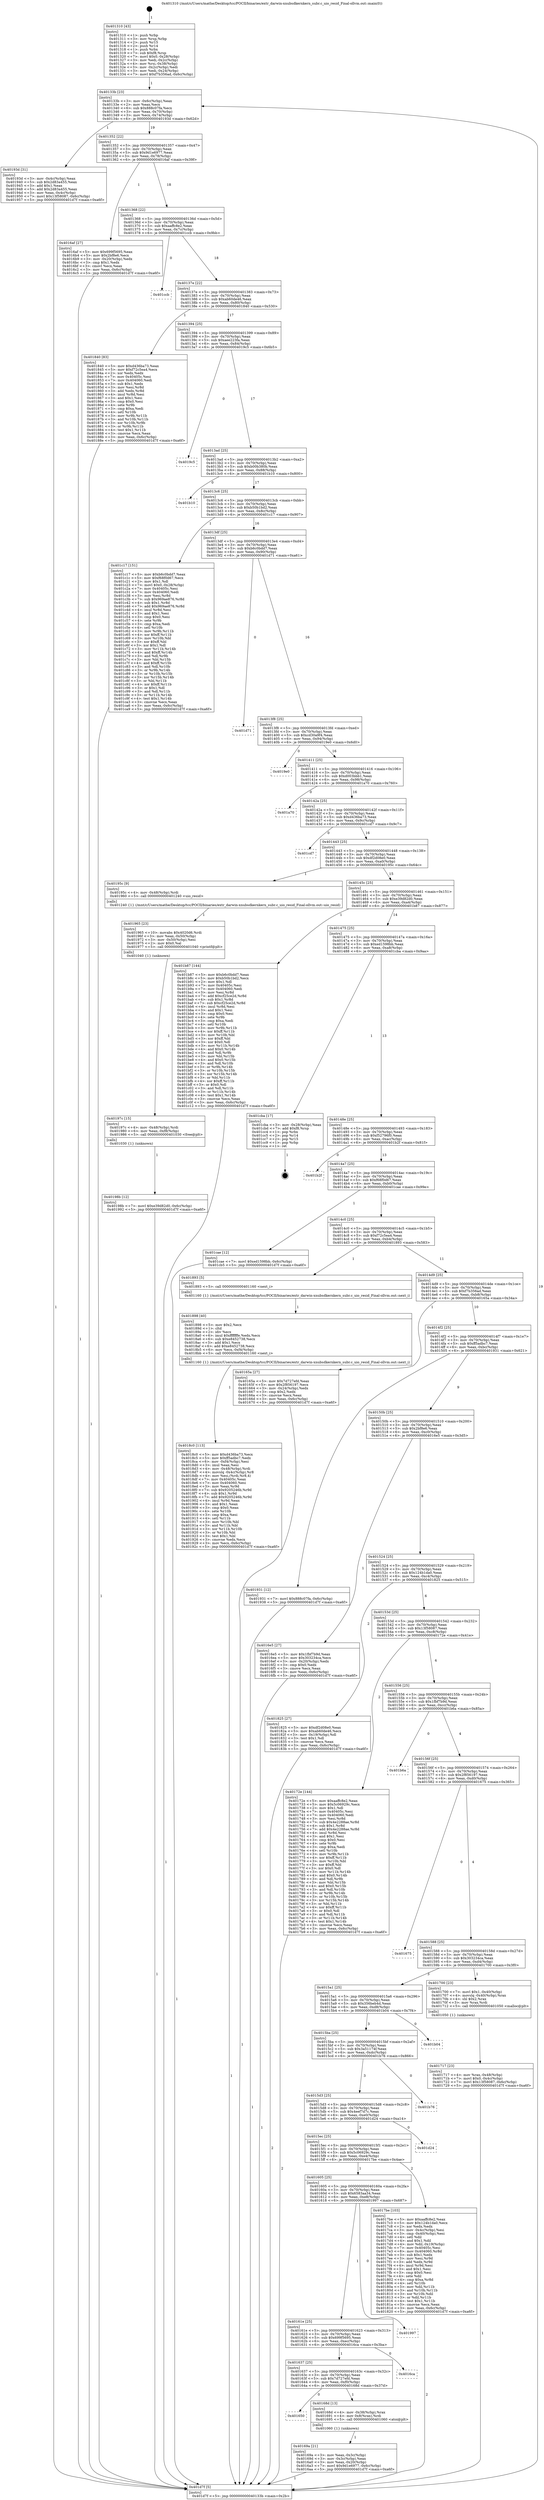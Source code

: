 digraph "0x401310" {
  label = "0x401310 (/mnt/c/Users/mathe/Desktop/tcc/POCII/binaries/extr_darwin-xnubsdkernkern_subr.c_uio_resid_Final-ollvm.out::main(0))"
  labelloc = "t"
  node[shape=record]

  Entry [label="",width=0.3,height=0.3,shape=circle,fillcolor=black,style=filled]
  "0x40133b" [label="{
     0x40133b [23]\l
     | [instrs]\l
     &nbsp;&nbsp;0x40133b \<+3\>: mov -0x6c(%rbp),%eax\l
     &nbsp;&nbsp;0x40133e \<+2\>: mov %eax,%ecx\l
     &nbsp;&nbsp;0x401340 \<+6\>: sub $0x888c07fa,%ecx\l
     &nbsp;&nbsp;0x401346 \<+3\>: mov %eax,-0x70(%rbp)\l
     &nbsp;&nbsp;0x401349 \<+3\>: mov %ecx,-0x74(%rbp)\l
     &nbsp;&nbsp;0x40134c \<+6\>: je 000000000040193d \<main+0x62d\>\l
  }"]
  "0x40193d" [label="{
     0x40193d [31]\l
     | [instrs]\l
     &nbsp;&nbsp;0x40193d \<+3\>: mov -0x4c(%rbp),%eax\l
     &nbsp;&nbsp;0x401940 \<+5\>: sub $0x2d83a455,%eax\l
     &nbsp;&nbsp;0x401945 \<+3\>: add $0x1,%eax\l
     &nbsp;&nbsp;0x401948 \<+5\>: add $0x2d83a455,%eax\l
     &nbsp;&nbsp;0x40194d \<+3\>: mov %eax,-0x4c(%rbp)\l
     &nbsp;&nbsp;0x401950 \<+7\>: movl $0x13f58087,-0x6c(%rbp)\l
     &nbsp;&nbsp;0x401957 \<+5\>: jmp 0000000000401d7f \<main+0xa6f\>\l
  }"]
  "0x401352" [label="{
     0x401352 [22]\l
     | [instrs]\l
     &nbsp;&nbsp;0x401352 \<+5\>: jmp 0000000000401357 \<main+0x47\>\l
     &nbsp;&nbsp;0x401357 \<+3\>: mov -0x70(%rbp),%eax\l
     &nbsp;&nbsp;0x40135a \<+5\>: sub $0x9d1e6977,%eax\l
     &nbsp;&nbsp;0x40135f \<+3\>: mov %eax,-0x78(%rbp)\l
     &nbsp;&nbsp;0x401362 \<+6\>: je 00000000004016af \<main+0x39f\>\l
  }"]
  Exit [label="",width=0.3,height=0.3,shape=circle,fillcolor=black,style=filled,peripheries=2]
  "0x4016af" [label="{
     0x4016af [27]\l
     | [instrs]\l
     &nbsp;&nbsp;0x4016af \<+5\>: mov $0x699f5695,%eax\l
     &nbsp;&nbsp;0x4016b4 \<+5\>: mov $0x2bf8e6,%ecx\l
     &nbsp;&nbsp;0x4016b9 \<+3\>: mov -0x20(%rbp),%edx\l
     &nbsp;&nbsp;0x4016bc \<+3\>: cmp $0x1,%edx\l
     &nbsp;&nbsp;0x4016bf \<+3\>: cmovl %ecx,%eax\l
     &nbsp;&nbsp;0x4016c2 \<+3\>: mov %eax,-0x6c(%rbp)\l
     &nbsp;&nbsp;0x4016c5 \<+5\>: jmp 0000000000401d7f \<main+0xa6f\>\l
  }"]
  "0x401368" [label="{
     0x401368 [22]\l
     | [instrs]\l
     &nbsp;&nbsp;0x401368 \<+5\>: jmp 000000000040136d \<main+0x5d\>\l
     &nbsp;&nbsp;0x40136d \<+3\>: mov -0x70(%rbp),%eax\l
     &nbsp;&nbsp;0x401370 \<+5\>: sub $0xaaffc8e2,%eax\l
     &nbsp;&nbsp;0x401375 \<+3\>: mov %eax,-0x7c(%rbp)\l
     &nbsp;&nbsp;0x401378 \<+6\>: je 0000000000401ccb \<main+0x9bb\>\l
  }"]
  "0x40198b" [label="{
     0x40198b [12]\l
     | [instrs]\l
     &nbsp;&nbsp;0x40198b \<+7\>: movl $0xe39d82d0,-0x6c(%rbp)\l
     &nbsp;&nbsp;0x401992 \<+5\>: jmp 0000000000401d7f \<main+0xa6f\>\l
  }"]
  "0x401ccb" [label="{
     0x401ccb\l
  }", style=dashed]
  "0x40137e" [label="{
     0x40137e [22]\l
     | [instrs]\l
     &nbsp;&nbsp;0x40137e \<+5\>: jmp 0000000000401383 \<main+0x73\>\l
     &nbsp;&nbsp;0x401383 \<+3\>: mov -0x70(%rbp),%eax\l
     &nbsp;&nbsp;0x401386 \<+5\>: sub $0xab60de46,%eax\l
     &nbsp;&nbsp;0x40138b \<+3\>: mov %eax,-0x80(%rbp)\l
     &nbsp;&nbsp;0x40138e \<+6\>: je 0000000000401840 \<main+0x530\>\l
  }"]
  "0x40197c" [label="{
     0x40197c [15]\l
     | [instrs]\l
     &nbsp;&nbsp;0x40197c \<+4\>: mov -0x48(%rbp),%rdi\l
     &nbsp;&nbsp;0x401980 \<+6\>: mov %eax,-0xf8(%rbp)\l
     &nbsp;&nbsp;0x401986 \<+5\>: call 0000000000401030 \<free@plt\>\l
     | [calls]\l
     &nbsp;&nbsp;0x401030 \{1\} (unknown)\l
  }"]
  "0x401840" [label="{
     0x401840 [83]\l
     | [instrs]\l
     &nbsp;&nbsp;0x401840 \<+5\>: mov $0xd436ba73,%eax\l
     &nbsp;&nbsp;0x401845 \<+5\>: mov $0xf72c5ea4,%ecx\l
     &nbsp;&nbsp;0x40184a \<+2\>: xor %edx,%edx\l
     &nbsp;&nbsp;0x40184c \<+7\>: mov 0x40405c,%esi\l
     &nbsp;&nbsp;0x401853 \<+7\>: mov 0x404060,%edi\l
     &nbsp;&nbsp;0x40185a \<+3\>: sub $0x1,%edx\l
     &nbsp;&nbsp;0x40185d \<+3\>: mov %esi,%r8d\l
     &nbsp;&nbsp;0x401860 \<+3\>: add %edx,%r8d\l
     &nbsp;&nbsp;0x401863 \<+4\>: imul %r8d,%esi\l
     &nbsp;&nbsp;0x401867 \<+3\>: and $0x1,%esi\l
     &nbsp;&nbsp;0x40186a \<+3\>: cmp $0x0,%esi\l
     &nbsp;&nbsp;0x40186d \<+4\>: sete %r9b\l
     &nbsp;&nbsp;0x401871 \<+3\>: cmp $0xa,%edi\l
     &nbsp;&nbsp;0x401874 \<+4\>: setl %r10b\l
     &nbsp;&nbsp;0x401878 \<+3\>: mov %r9b,%r11b\l
     &nbsp;&nbsp;0x40187b \<+3\>: and %r10b,%r11b\l
     &nbsp;&nbsp;0x40187e \<+3\>: xor %r10b,%r9b\l
     &nbsp;&nbsp;0x401881 \<+3\>: or %r9b,%r11b\l
     &nbsp;&nbsp;0x401884 \<+4\>: test $0x1,%r11b\l
     &nbsp;&nbsp;0x401888 \<+3\>: cmovne %ecx,%eax\l
     &nbsp;&nbsp;0x40188b \<+3\>: mov %eax,-0x6c(%rbp)\l
     &nbsp;&nbsp;0x40188e \<+5\>: jmp 0000000000401d7f \<main+0xa6f\>\l
  }"]
  "0x401394" [label="{
     0x401394 [25]\l
     | [instrs]\l
     &nbsp;&nbsp;0x401394 \<+5\>: jmp 0000000000401399 \<main+0x89\>\l
     &nbsp;&nbsp;0x401399 \<+3\>: mov -0x70(%rbp),%eax\l
     &nbsp;&nbsp;0x40139c \<+5\>: sub $0xaee223fa,%eax\l
     &nbsp;&nbsp;0x4013a1 \<+6\>: mov %eax,-0x84(%rbp)\l
     &nbsp;&nbsp;0x4013a7 \<+6\>: je 00000000004019c5 \<main+0x6b5\>\l
  }"]
  "0x401965" [label="{
     0x401965 [23]\l
     | [instrs]\l
     &nbsp;&nbsp;0x401965 \<+10\>: movabs $0x4020d6,%rdi\l
     &nbsp;&nbsp;0x40196f \<+3\>: mov %eax,-0x50(%rbp)\l
     &nbsp;&nbsp;0x401972 \<+3\>: mov -0x50(%rbp),%esi\l
     &nbsp;&nbsp;0x401975 \<+2\>: mov $0x0,%al\l
     &nbsp;&nbsp;0x401977 \<+5\>: call 0000000000401040 \<printf@plt\>\l
     | [calls]\l
     &nbsp;&nbsp;0x401040 \{1\} (unknown)\l
  }"]
  "0x4019c5" [label="{
     0x4019c5\l
  }", style=dashed]
  "0x4013ad" [label="{
     0x4013ad [25]\l
     | [instrs]\l
     &nbsp;&nbsp;0x4013ad \<+5\>: jmp 00000000004013b2 \<main+0xa2\>\l
     &nbsp;&nbsp;0x4013b2 \<+3\>: mov -0x70(%rbp),%eax\l
     &nbsp;&nbsp;0x4013b5 \<+5\>: sub $0xb00b380b,%eax\l
     &nbsp;&nbsp;0x4013ba \<+6\>: mov %eax,-0x88(%rbp)\l
     &nbsp;&nbsp;0x4013c0 \<+6\>: je 0000000000401b10 \<main+0x800\>\l
  }"]
  "0x4018c0" [label="{
     0x4018c0 [113]\l
     | [instrs]\l
     &nbsp;&nbsp;0x4018c0 \<+5\>: mov $0xd436ba73,%ecx\l
     &nbsp;&nbsp;0x4018c5 \<+5\>: mov $0xff5adbc7,%edx\l
     &nbsp;&nbsp;0x4018ca \<+6\>: mov -0xf4(%rbp),%esi\l
     &nbsp;&nbsp;0x4018d0 \<+3\>: imul %eax,%esi\l
     &nbsp;&nbsp;0x4018d3 \<+4\>: mov -0x48(%rbp),%rdi\l
     &nbsp;&nbsp;0x4018d7 \<+4\>: movslq -0x4c(%rbp),%r8\l
     &nbsp;&nbsp;0x4018db \<+4\>: mov %esi,(%rdi,%r8,4)\l
     &nbsp;&nbsp;0x4018df \<+7\>: mov 0x40405c,%eax\l
     &nbsp;&nbsp;0x4018e6 \<+7\>: mov 0x404060,%esi\l
     &nbsp;&nbsp;0x4018ed \<+3\>: mov %eax,%r9d\l
     &nbsp;&nbsp;0x4018f0 \<+7\>: sub $0x9205246b,%r9d\l
     &nbsp;&nbsp;0x4018f7 \<+4\>: sub $0x1,%r9d\l
     &nbsp;&nbsp;0x4018fb \<+7\>: add $0x9205246b,%r9d\l
     &nbsp;&nbsp;0x401902 \<+4\>: imul %r9d,%eax\l
     &nbsp;&nbsp;0x401906 \<+3\>: and $0x1,%eax\l
     &nbsp;&nbsp;0x401909 \<+3\>: cmp $0x0,%eax\l
     &nbsp;&nbsp;0x40190c \<+4\>: sete %r10b\l
     &nbsp;&nbsp;0x401910 \<+3\>: cmp $0xa,%esi\l
     &nbsp;&nbsp;0x401913 \<+4\>: setl %r11b\l
     &nbsp;&nbsp;0x401917 \<+3\>: mov %r10b,%bl\l
     &nbsp;&nbsp;0x40191a \<+3\>: and %r11b,%bl\l
     &nbsp;&nbsp;0x40191d \<+3\>: xor %r11b,%r10b\l
     &nbsp;&nbsp;0x401920 \<+3\>: or %r10b,%bl\l
     &nbsp;&nbsp;0x401923 \<+3\>: test $0x1,%bl\l
     &nbsp;&nbsp;0x401926 \<+3\>: cmovne %edx,%ecx\l
     &nbsp;&nbsp;0x401929 \<+3\>: mov %ecx,-0x6c(%rbp)\l
     &nbsp;&nbsp;0x40192c \<+5\>: jmp 0000000000401d7f \<main+0xa6f\>\l
  }"]
  "0x401b10" [label="{
     0x401b10\l
  }", style=dashed]
  "0x4013c6" [label="{
     0x4013c6 [25]\l
     | [instrs]\l
     &nbsp;&nbsp;0x4013c6 \<+5\>: jmp 00000000004013cb \<main+0xbb\>\l
     &nbsp;&nbsp;0x4013cb \<+3\>: mov -0x70(%rbp),%eax\l
     &nbsp;&nbsp;0x4013ce \<+5\>: sub $0xb50b1bd2,%eax\l
     &nbsp;&nbsp;0x4013d3 \<+6\>: mov %eax,-0x8c(%rbp)\l
     &nbsp;&nbsp;0x4013d9 \<+6\>: je 0000000000401c17 \<main+0x907\>\l
  }"]
  "0x401898" [label="{
     0x401898 [40]\l
     | [instrs]\l
     &nbsp;&nbsp;0x401898 \<+5\>: mov $0x2,%ecx\l
     &nbsp;&nbsp;0x40189d \<+1\>: cltd\l
     &nbsp;&nbsp;0x40189e \<+2\>: idiv %ecx\l
     &nbsp;&nbsp;0x4018a0 \<+6\>: imul $0xfffffffe,%edx,%ecx\l
     &nbsp;&nbsp;0x4018a6 \<+6\>: sub $0xe8452738,%ecx\l
     &nbsp;&nbsp;0x4018ac \<+3\>: add $0x1,%ecx\l
     &nbsp;&nbsp;0x4018af \<+6\>: add $0xe8452738,%ecx\l
     &nbsp;&nbsp;0x4018b5 \<+6\>: mov %ecx,-0xf4(%rbp)\l
     &nbsp;&nbsp;0x4018bb \<+5\>: call 0000000000401160 \<next_i\>\l
     | [calls]\l
     &nbsp;&nbsp;0x401160 \{1\} (/mnt/c/Users/mathe/Desktop/tcc/POCII/binaries/extr_darwin-xnubsdkernkern_subr.c_uio_resid_Final-ollvm.out::next_i)\l
  }"]
  "0x401c17" [label="{
     0x401c17 [151]\l
     | [instrs]\l
     &nbsp;&nbsp;0x401c17 \<+5\>: mov $0xb6c0bdd7,%eax\l
     &nbsp;&nbsp;0x401c1c \<+5\>: mov $0xf68f0d67,%ecx\l
     &nbsp;&nbsp;0x401c21 \<+2\>: mov $0x1,%dl\l
     &nbsp;&nbsp;0x401c23 \<+7\>: movl $0x0,-0x28(%rbp)\l
     &nbsp;&nbsp;0x401c2a \<+7\>: mov 0x40405c,%esi\l
     &nbsp;&nbsp;0x401c31 \<+7\>: mov 0x404060,%edi\l
     &nbsp;&nbsp;0x401c38 \<+3\>: mov %esi,%r8d\l
     &nbsp;&nbsp;0x401c3b \<+7\>: sub $0x969ae876,%r8d\l
     &nbsp;&nbsp;0x401c42 \<+4\>: sub $0x1,%r8d\l
     &nbsp;&nbsp;0x401c46 \<+7\>: add $0x969ae876,%r8d\l
     &nbsp;&nbsp;0x401c4d \<+4\>: imul %r8d,%esi\l
     &nbsp;&nbsp;0x401c51 \<+3\>: and $0x1,%esi\l
     &nbsp;&nbsp;0x401c54 \<+3\>: cmp $0x0,%esi\l
     &nbsp;&nbsp;0x401c57 \<+4\>: sete %r9b\l
     &nbsp;&nbsp;0x401c5b \<+3\>: cmp $0xa,%edi\l
     &nbsp;&nbsp;0x401c5e \<+4\>: setl %r10b\l
     &nbsp;&nbsp;0x401c62 \<+3\>: mov %r9b,%r11b\l
     &nbsp;&nbsp;0x401c65 \<+4\>: xor $0xff,%r11b\l
     &nbsp;&nbsp;0x401c69 \<+3\>: mov %r10b,%bl\l
     &nbsp;&nbsp;0x401c6c \<+3\>: xor $0xff,%bl\l
     &nbsp;&nbsp;0x401c6f \<+3\>: xor $0x1,%dl\l
     &nbsp;&nbsp;0x401c72 \<+3\>: mov %r11b,%r14b\l
     &nbsp;&nbsp;0x401c75 \<+4\>: and $0xff,%r14b\l
     &nbsp;&nbsp;0x401c79 \<+3\>: and %dl,%r9b\l
     &nbsp;&nbsp;0x401c7c \<+3\>: mov %bl,%r15b\l
     &nbsp;&nbsp;0x401c7f \<+4\>: and $0xff,%r15b\l
     &nbsp;&nbsp;0x401c83 \<+3\>: and %dl,%r10b\l
     &nbsp;&nbsp;0x401c86 \<+3\>: or %r9b,%r14b\l
     &nbsp;&nbsp;0x401c89 \<+3\>: or %r10b,%r15b\l
     &nbsp;&nbsp;0x401c8c \<+3\>: xor %r15b,%r14b\l
     &nbsp;&nbsp;0x401c8f \<+3\>: or %bl,%r11b\l
     &nbsp;&nbsp;0x401c92 \<+4\>: xor $0xff,%r11b\l
     &nbsp;&nbsp;0x401c96 \<+3\>: or $0x1,%dl\l
     &nbsp;&nbsp;0x401c99 \<+3\>: and %dl,%r11b\l
     &nbsp;&nbsp;0x401c9c \<+3\>: or %r11b,%r14b\l
     &nbsp;&nbsp;0x401c9f \<+4\>: test $0x1,%r14b\l
     &nbsp;&nbsp;0x401ca3 \<+3\>: cmovne %ecx,%eax\l
     &nbsp;&nbsp;0x401ca6 \<+3\>: mov %eax,-0x6c(%rbp)\l
     &nbsp;&nbsp;0x401ca9 \<+5\>: jmp 0000000000401d7f \<main+0xa6f\>\l
  }"]
  "0x4013df" [label="{
     0x4013df [25]\l
     | [instrs]\l
     &nbsp;&nbsp;0x4013df \<+5\>: jmp 00000000004013e4 \<main+0xd4\>\l
     &nbsp;&nbsp;0x4013e4 \<+3\>: mov -0x70(%rbp),%eax\l
     &nbsp;&nbsp;0x4013e7 \<+5\>: sub $0xb6c0bdd7,%eax\l
     &nbsp;&nbsp;0x4013ec \<+6\>: mov %eax,-0x90(%rbp)\l
     &nbsp;&nbsp;0x4013f2 \<+6\>: je 0000000000401d71 \<main+0xa61\>\l
  }"]
  "0x401717" [label="{
     0x401717 [23]\l
     | [instrs]\l
     &nbsp;&nbsp;0x401717 \<+4\>: mov %rax,-0x48(%rbp)\l
     &nbsp;&nbsp;0x40171b \<+7\>: movl $0x0,-0x4c(%rbp)\l
     &nbsp;&nbsp;0x401722 \<+7\>: movl $0x13f58087,-0x6c(%rbp)\l
     &nbsp;&nbsp;0x401729 \<+5\>: jmp 0000000000401d7f \<main+0xa6f\>\l
  }"]
  "0x401d71" [label="{
     0x401d71\l
  }", style=dashed]
  "0x4013f8" [label="{
     0x4013f8 [25]\l
     | [instrs]\l
     &nbsp;&nbsp;0x4013f8 \<+5\>: jmp 00000000004013fd \<main+0xed\>\l
     &nbsp;&nbsp;0x4013fd \<+3\>: mov -0x70(%rbp),%eax\l
     &nbsp;&nbsp;0x401400 \<+5\>: sub $0xcd30a9f4,%eax\l
     &nbsp;&nbsp;0x401405 \<+6\>: mov %eax,-0x94(%rbp)\l
     &nbsp;&nbsp;0x40140b \<+6\>: je 00000000004019e0 \<main+0x6d0\>\l
  }"]
  "0x40169a" [label="{
     0x40169a [21]\l
     | [instrs]\l
     &nbsp;&nbsp;0x40169a \<+3\>: mov %eax,-0x3c(%rbp)\l
     &nbsp;&nbsp;0x40169d \<+3\>: mov -0x3c(%rbp),%eax\l
     &nbsp;&nbsp;0x4016a0 \<+3\>: mov %eax,-0x20(%rbp)\l
     &nbsp;&nbsp;0x4016a3 \<+7\>: movl $0x9d1e6977,-0x6c(%rbp)\l
     &nbsp;&nbsp;0x4016aa \<+5\>: jmp 0000000000401d7f \<main+0xa6f\>\l
  }"]
  "0x4019e0" [label="{
     0x4019e0\l
  }", style=dashed]
  "0x401411" [label="{
     0x401411 [25]\l
     | [instrs]\l
     &nbsp;&nbsp;0x401411 \<+5\>: jmp 0000000000401416 \<main+0x106\>\l
     &nbsp;&nbsp;0x401416 \<+3\>: mov -0x70(%rbp),%eax\l
     &nbsp;&nbsp;0x401419 \<+5\>: sub $0xd003bbb1,%eax\l
     &nbsp;&nbsp;0x40141e \<+6\>: mov %eax,-0x98(%rbp)\l
     &nbsp;&nbsp;0x401424 \<+6\>: je 0000000000401a70 \<main+0x760\>\l
  }"]
  "0x401650" [label="{
     0x401650\l
  }", style=dashed]
  "0x401a70" [label="{
     0x401a70\l
  }", style=dashed]
  "0x40142a" [label="{
     0x40142a [25]\l
     | [instrs]\l
     &nbsp;&nbsp;0x40142a \<+5\>: jmp 000000000040142f \<main+0x11f\>\l
     &nbsp;&nbsp;0x40142f \<+3\>: mov -0x70(%rbp),%eax\l
     &nbsp;&nbsp;0x401432 \<+5\>: sub $0xd436ba73,%eax\l
     &nbsp;&nbsp;0x401437 \<+6\>: mov %eax,-0x9c(%rbp)\l
     &nbsp;&nbsp;0x40143d \<+6\>: je 0000000000401cd7 \<main+0x9c7\>\l
  }"]
  "0x40168d" [label="{
     0x40168d [13]\l
     | [instrs]\l
     &nbsp;&nbsp;0x40168d \<+4\>: mov -0x38(%rbp),%rax\l
     &nbsp;&nbsp;0x401691 \<+4\>: mov 0x8(%rax),%rdi\l
     &nbsp;&nbsp;0x401695 \<+5\>: call 0000000000401060 \<atoi@plt\>\l
     | [calls]\l
     &nbsp;&nbsp;0x401060 \{1\} (unknown)\l
  }"]
  "0x401cd7" [label="{
     0x401cd7\l
  }", style=dashed]
  "0x401443" [label="{
     0x401443 [25]\l
     | [instrs]\l
     &nbsp;&nbsp;0x401443 \<+5\>: jmp 0000000000401448 \<main+0x138\>\l
     &nbsp;&nbsp;0x401448 \<+3\>: mov -0x70(%rbp),%eax\l
     &nbsp;&nbsp;0x40144b \<+5\>: sub $0xdf2d08e0,%eax\l
     &nbsp;&nbsp;0x401450 \<+6\>: mov %eax,-0xa0(%rbp)\l
     &nbsp;&nbsp;0x401456 \<+6\>: je 000000000040195c \<main+0x64c\>\l
  }"]
  "0x401637" [label="{
     0x401637 [25]\l
     | [instrs]\l
     &nbsp;&nbsp;0x401637 \<+5\>: jmp 000000000040163c \<main+0x32c\>\l
     &nbsp;&nbsp;0x40163c \<+3\>: mov -0x70(%rbp),%eax\l
     &nbsp;&nbsp;0x40163f \<+5\>: sub $0x7d727efd,%eax\l
     &nbsp;&nbsp;0x401644 \<+6\>: mov %eax,-0xf0(%rbp)\l
     &nbsp;&nbsp;0x40164a \<+6\>: je 000000000040168d \<main+0x37d\>\l
  }"]
  "0x40195c" [label="{
     0x40195c [9]\l
     | [instrs]\l
     &nbsp;&nbsp;0x40195c \<+4\>: mov -0x48(%rbp),%rdi\l
     &nbsp;&nbsp;0x401960 \<+5\>: call 0000000000401240 \<uio_resid\>\l
     | [calls]\l
     &nbsp;&nbsp;0x401240 \{1\} (/mnt/c/Users/mathe/Desktop/tcc/POCII/binaries/extr_darwin-xnubsdkernkern_subr.c_uio_resid_Final-ollvm.out::uio_resid)\l
  }"]
  "0x40145c" [label="{
     0x40145c [25]\l
     | [instrs]\l
     &nbsp;&nbsp;0x40145c \<+5\>: jmp 0000000000401461 \<main+0x151\>\l
     &nbsp;&nbsp;0x401461 \<+3\>: mov -0x70(%rbp),%eax\l
     &nbsp;&nbsp;0x401464 \<+5\>: sub $0xe39d82d0,%eax\l
     &nbsp;&nbsp;0x401469 \<+6\>: mov %eax,-0xa4(%rbp)\l
     &nbsp;&nbsp;0x40146f \<+6\>: je 0000000000401b87 \<main+0x877\>\l
  }"]
  "0x4016ca" [label="{
     0x4016ca\l
  }", style=dashed]
  "0x401b87" [label="{
     0x401b87 [144]\l
     | [instrs]\l
     &nbsp;&nbsp;0x401b87 \<+5\>: mov $0xb6c0bdd7,%eax\l
     &nbsp;&nbsp;0x401b8c \<+5\>: mov $0xb50b1bd2,%ecx\l
     &nbsp;&nbsp;0x401b91 \<+2\>: mov $0x1,%dl\l
     &nbsp;&nbsp;0x401b93 \<+7\>: mov 0x40405c,%esi\l
     &nbsp;&nbsp;0x401b9a \<+7\>: mov 0x404060,%edi\l
     &nbsp;&nbsp;0x401ba1 \<+3\>: mov %esi,%r8d\l
     &nbsp;&nbsp;0x401ba4 \<+7\>: add $0xcf25ce2d,%r8d\l
     &nbsp;&nbsp;0x401bab \<+4\>: sub $0x1,%r8d\l
     &nbsp;&nbsp;0x401baf \<+7\>: sub $0xcf25ce2d,%r8d\l
     &nbsp;&nbsp;0x401bb6 \<+4\>: imul %r8d,%esi\l
     &nbsp;&nbsp;0x401bba \<+3\>: and $0x1,%esi\l
     &nbsp;&nbsp;0x401bbd \<+3\>: cmp $0x0,%esi\l
     &nbsp;&nbsp;0x401bc0 \<+4\>: sete %r9b\l
     &nbsp;&nbsp;0x401bc4 \<+3\>: cmp $0xa,%edi\l
     &nbsp;&nbsp;0x401bc7 \<+4\>: setl %r10b\l
     &nbsp;&nbsp;0x401bcb \<+3\>: mov %r9b,%r11b\l
     &nbsp;&nbsp;0x401bce \<+4\>: xor $0xff,%r11b\l
     &nbsp;&nbsp;0x401bd2 \<+3\>: mov %r10b,%bl\l
     &nbsp;&nbsp;0x401bd5 \<+3\>: xor $0xff,%bl\l
     &nbsp;&nbsp;0x401bd8 \<+3\>: xor $0x0,%dl\l
     &nbsp;&nbsp;0x401bdb \<+3\>: mov %r11b,%r14b\l
     &nbsp;&nbsp;0x401bde \<+4\>: and $0x0,%r14b\l
     &nbsp;&nbsp;0x401be2 \<+3\>: and %dl,%r9b\l
     &nbsp;&nbsp;0x401be5 \<+3\>: mov %bl,%r15b\l
     &nbsp;&nbsp;0x401be8 \<+4\>: and $0x0,%r15b\l
     &nbsp;&nbsp;0x401bec \<+3\>: and %dl,%r10b\l
     &nbsp;&nbsp;0x401bef \<+3\>: or %r9b,%r14b\l
     &nbsp;&nbsp;0x401bf2 \<+3\>: or %r10b,%r15b\l
     &nbsp;&nbsp;0x401bf5 \<+3\>: xor %r15b,%r14b\l
     &nbsp;&nbsp;0x401bf8 \<+3\>: or %bl,%r11b\l
     &nbsp;&nbsp;0x401bfb \<+4\>: xor $0xff,%r11b\l
     &nbsp;&nbsp;0x401bff \<+3\>: or $0x0,%dl\l
     &nbsp;&nbsp;0x401c02 \<+3\>: and %dl,%r11b\l
     &nbsp;&nbsp;0x401c05 \<+3\>: or %r11b,%r14b\l
     &nbsp;&nbsp;0x401c08 \<+4\>: test $0x1,%r14b\l
     &nbsp;&nbsp;0x401c0c \<+3\>: cmovne %ecx,%eax\l
     &nbsp;&nbsp;0x401c0f \<+3\>: mov %eax,-0x6c(%rbp)\l
     &nbsp;&nbsp;0x401c12 \<+5\>: jmp 0000000000401d7f \<main+0xa6f\>\l
  }"]
  "0x401475" [label="{
     0x401475 [25]\l
     | [instrs]\l
     &nbsp;&nbsp;0x401475 \<+5\>: jmp 000000000040147a \<main+0x16a\>\l
     &nbsp;&nbsp;0x40147a \<+3\>: mov -0x70(%rbp),%eax\l
     &nbsp;&nbsp;0x40147d \<+5\>: sub $0xed1598bb,%eax\l
     &nbsp;&nbsp;0x401482 \<+6\>: mov %eax,-0xa8(%rbp)\l
     &nbsp;&nbsp;0x401488 \<+6\>: je 0000000000401cba \<main+0x9aa\>\l
  }"]
  "0x40161e" [label="{
     0x40161e [25]\l
     | [instrs]\l
     &nbsp;&nbsp;0x40161e \<+5\>: jmp 0000000000401623 \<main+0x313\>\l
     &nbsp;&nbsp;0x401623 \<+3\>: mov -0x70(%rbp),%eax\l
     &nbsp;&nbsp;0x401626 \<+5\>: sub $0x699f5695,%eax\l
     &nbsp;&nbsp;0x40162b \<+6\>: mov %eax,-0xec(%rbp)\l
     &nbsp;&nbsp;0x401631 \<+6\>: je 00000000004016ca \<main+0x3ba\>\l
  }"]
  "0x401cba" [label="{
     0x401cba [17]\l
     | [instrs]\l
     &nbsp;&nbsp;0x401cba \<+3\>: mov -0x28(%rbp),%eax\l
     &nbsp;&nbsp;0x401cbd \<+7\>: add $0xf8,%rsp\l
     &nbsp;&nbsp;0x401cc4 \<+1\>: pop %rbx\l
     &nbsp;&nbsp;0x401cc5 \<+2\>: pop %r14\l
     &nbsp;&nbsp;0x401cc7 \<+2\>: pop %r15\l
     &nbsp;&nbsp;0x401cc9 \<+1\>: pop %rbp\l
     &nbsp;&nbsp;0x401cca \<+1\>: ret\l
  }"]
  "0x40148e" [label="{
     0x40148e [25]\l
     | [instrs]\l
     &nbsp;&nbsp;0x40148e \<+5\>: jmp 0000000000401493 \<main+0x183\>\l
     &nbsp;&nbsp;0x401493 \<+3\>: mov -0x70(%rbp),%eax\l
     &nbsp;&nbsp;0x401496 \<+5\>: sub $0xf52796f0,%eax\l
     &nbsp;&nbsp;0x40149b \<+6\>: mov %eax,-0xac(%rbp)\l
     &nbsp;&nbsp;0x4014a1 \<+6\>: je 0000000000401b2f \<main+0x81f\>\l
  }"]
  "0x401997" [label="{
     0x401997\l
  }", style=dashed]
  "0x401b2f" [label="{
     0x401b2f\l
  }", style=dashed]
  "0x4014a7" [label="{
     0x4014a7 [25]\l
     | [instrs]\l
     &nbsp;&nbsp;0x4014a7 \<+5\>: jmp 00000000004014ac \<main+0x19c\>\l
     &nbsp;&nbsp;0x4014ac \<+3\>: mov -0x70(%rbp),%eax\l
     &nbsp;&nbsp;0x4014af \<+5\>: sub $0xf68f0d67,%eax\l
     &nbsp;&nbsp;0x4014b4 \<+6\>: mov %eax,-0xb0(%rbp)\l
     &nbsp;&nbsp;0x4014ba \<+6\>: je 0000000000401cae \<main+0x99e\>\l
  }"]
  "0x401605" [label="{
     0x401605 [25]\l
     | [instrs]\l
     &nbsp;&nbsp;0x401605 \<+5\>: jmp 000000000040160a \<main+0x2fa\>\l
     &nbsp;&nbsp;0x40160a \<+3\>: mov -0x70(%rbp),%eax\l
     &nbsp;&nbsp;0x40160d \<+5\>: sub $0x6583aa34,%eax\l
     &nbsp;&nbsp;0x401612 \<+6\>: mov %eax,-0xe8(%rbp)\l
     &nbsp;&nbsp;0x401618 \<+6\>: je 0000000000401997 \<main+0x687\>\l
  }"]
  "0x401cae" [label="{
     0x401cae [12]\l
     | [instrs]\l
     &nbsp;&nbsp;0x401cae \<+7\>: movl $0xed1598bb,-0x6c(%rbp)\l
     &nbsp;&nbsp;0x401cb5 \<+5\>: jmp 0000000000401d7f \<main+0xa6f\>\l
  }"]
  "0x4014c0" [label="{
     0x4014c0 [25]\l
     | [instrs]\l
     &nbsp;&nbsp;0x4014c0 \<+5\>: jmp 00000000004014c5 \<main+0x1b5\>\l
     &nbsp;&nbsp;0x4014c5 \<+3\>: mov -0x70(%rbp),%eax\l
     &nbsp;&nbsp;0x4014c8 \<+5\>: sub $0xf72c5ea4,%eax\l
     &nbsp;&nbsp;0x4014cd \<+6\>: mov %eax,-0xb4(%rbp)\l
     &nbsp;&nbsp;0x4014d3 \<+6\>: je 0000000000401893 \<main+0x583\>\l
  }"]
  "0x4017be" [label="{
     0x4017be [103]\l
     | [instrs]\l
     &nbsp;&nbsp;0x4017be \<+5\>: mov $0xaaffc8e2,%eax\l
     &nbsp;&nbsp;0x4017c3 \<+5\>: mov $0x124b1da0,%ecx\l
     &nbsp;&nbsp;0x4017c8 \<+2\>: xor %edx,%edx\l
     &nbsp;&nbsp;0x4017ca \<+3\>: mov -0x4c(%rbp),%esi\l
     &nbsp;&nbsp;0x4017cd \<+3\>: cmp -0x40(%rbp),%esi\l
     &nbsp;&nbsp;0x4017d0 \<+4\>: setl %dil\l
     &nbsp;&nbsp;0x4017d4 \<+4\>: and $0x1,%dil\l
     &nbsp;&nbsp;0x4017d8 \<+4\>: mov %dil,-0x19(%rbp)\l
     &nbsp;&nbsp;0x4017dc \<+7\>: mov 0x40405c,%esi\l
     &nbsp;&nbsp;0x4017e3 \<+8\>: mov 0x404060,%r8d\l
     &nbsp;&nbsp;0x4017eb \<+3\>: sub $0x1,%edx\l
     &nbsp;&nbsp;0x4017ee \<+3\>: mov %esi,%r9d\l
     &nbsp;&nbsp;0x4017f1 \<+3\>: add %edx,%r9d\l
     &nbsp;&nbsp;0x4017f4 \<+4\>: imul %r9d,%esi\l
     &nbsp;&nbsp;0x4017f8 \<+3\>: and $0x1,%esi\l
     &nbsp;&nbsp;0x4017fb \<+3\>: cmp $0x0,%esi\l
     &nbsp;&nbsp;0x4017fe \<+4\>: sete %dil\l
     &nbsp;&nbsp;0x401802 \<+4\>: cmp $0xa,%r8d\l
     &nbsp;&nbsp;0x401806 \<+4\>: setl %r10b\l
     &nbsp;&nbsp;0x40180a \<+3\>: mov %dil,%r11b\l
     &nbsp;&nbsp;0x40180d \<+3\>: and %r10b,%r11b\l
     &nbsp;&nbsp;0x401810 \<+3\>: xor %r10b,%dil\l
     &nbsp;&nbsp;0x401813 \<+3\>: or %dil,%r11b\l
     &nbsp;&nbsp;0x401816 \<+4\>: test $0x1,%r11b\l
     &nbsp;&nbsp;0x40181a \<+3\>: cmovne %ecx,%eax\l
     &nbsp;&nbsp;0x40181d \<+3\>: mov %eax,-0x6c(%rbp)\l
     &nbsp;&nbsp;0x401820 \<+5\>: jmp 0000000000401d7f \<main+0xa6f\>\l
  }"]
  "0x401893" [label="{
     0x401893 [5]\l
     | [instrs]\l
     &nbsp;&nbsp;0x401893 \<+5\>: call 0000000000401160 \<next_i\>\l
     | [calls]\l
     &nbsp;&nbsp;0x401160 \{1\} (/mnt/c/Users/mathe/Desktop/tcc/POCII/binaries/extr_darwin-xnubsdkernkern_subr.c_uio_resid_Final-ollvm.out::next_i)\l
  }"]
  "0x4014d9" [label="{
     0x4014d9 [25]\l
     | [instrs]\l
     &nbsp;&nbsp;0x4014d9 \<+5\>: jmp 00000000004014de \<main+0x1ce\>\l
     &nbsp;&nbsp;0x4014de \<+3\>: mov -0x70(%rbp),%eax\l
     &nbsp;&nbsp;0x4014e1 \<+5\>: sub $0xf7b356ad,%eax\l
     &nbsp;&nbsp;0x4014e6 \<+6\>: mov %eax,-0xb8(%rbp)\l
     &nbsp;&nbsp;0x4014ec \<+6\>: je 000000000040165a \<main+0x34a\>\l
  }"]
  "0x4015ec" [label="{
     0x4015ec [25]\l
     | [instrs]\l
     &nbsp;&nbsp;0x4015ec \<+5\>: jmp 00000000004015f1 \<main+0x2e1\>\l
     &nbsp;&nbsp;0x4015f1 \<+3\>: mov -0x70(%rbp),%eax\l
     &nbsp;&nbsp;0x4015f4 \<+5\>: sub $0x5c06929c,%eax\l
     &nbsp;&nbsp;0x4015f9 \<+6\>: mov %eax,-0xe4(%rbp)\l
     &nbsp;&nbsp;0x4015ff \<+6\>: je 00000000004017be \<main+0x4ae\>\l
  }"]
  "0x40165a" [label="{
     0x40165a [27]\l
     | [instrs]\l
     &nbsp;&nbsp;0x40165a \<+5\>: mov $0x7d727efd,%eax\l
     &nbsp;&nbsp;0x40165f \<+5\>: mov $0x2f856197,%ecx\l
     &nbsp;&nbsp;0x401664 \<+3\>: mov -0x24(%rbp),%edx\l
     &nbsp;&nbsp;0x401667 \<+3\>: cmp $0x2,%edx\l
     &nbsp;&nbsp;0x40166a \<+3\>: cmovne %ecx,%eax\l
     &nbsp;&nbsp;0x40166d \<+3\>: mov %eax,-0x6c(%rbp)\l
     &nbsp;&nbsp;0x401670 \<+5\>: jmp 0000000000401d7f \<main+0xa6f\>\l
  }"]
  "0x4014f2" [label="{
     0x4014f2 [25]\l
     | [instrs]\l
     &nbsp;&nbsp;0x4014f2 \<+5\>: jmp 00000000004014f7 \<main+0x1e7\>\l
     &nbsp;&nbsp;0x4014f7 \<+3\>: mov -0x70(%rbp),%eax\l
     &nbsp;&nbsp;0x4014fa \<+5\>: sub $0xff5adbc7,%eax\l
     &nbsp;&nbsp;0x4014ff \<+6\>: mov %eax,-0xbc(%rbp)\l
     &nbsp;&nbsp;0x401505 \<+6\>: je 0000000000401931 \<main+0x621\>\l
  }"]
  "0x401d7f" [label="{
     0x401d7f [5]\l
     | [instrs]\l
     &nbsp;&nbsp;0x401d7f \<+5\>: jmp 000000000040133b \<main+0x2b\>\l
  }"]
  "0x401310" [label="{
     0x401310 [43]\l
     | [instrs]\l
     &nbsp;&nbsp;0x401310 \<+1\>: push %rbp\l
     &nbsp;&nbsp;0x401311 \<+3\>: mov %rsp,%rbp\l
     &nbsp;&nbsp;0x401314 \<+2\>: push %r15\l
     &nbsp;&nbsp;0x401316 \<+2\>: push %r14\l
     &nbsp;&nbsp;0x401318 \<+1\>: push %rbx\l
     &nbsp;&nbsp;0x401319 \<+7\>: sub $0xf8,%rsp\l
     &nbsp;&nbsp;0x401320 \<+7\>: movl $0x0,-0x28(%rbp)\l
     &nbsp;&nbsp;0x401327 \<+3\>: mov %edi,-0x2c(%rbp)\l
     &nbsp;&nbsp;0x40132a \<+4\>: mov %rsi,-0x38(%rbp)\l
     &nbsp;&nbsp;0x40132e \<+3\>: mov -0x2c(%rbp),%edi\l
     &nbsp;&nbsp;0x401331 \<+3\>: mov %edi,-0x24(%rbp)\l
     &nbsp;&nbsp;0x401334 \<+7\>: movl $0xf7b356ad,-0x6c(%rbp)\l
  }"]
  "0x401d24" [label="{
     0x401d24\l
  }", style=dashed]
  "0x401931" [label="{
     0x401931 [12]\l
     | [instrs]\l
     &nbsp;&nbsp;0x401931 \<+7\>: movl $0x888c07fa,-0x6c(%rbp)\l
     &nbsp;&nbsp;0x401938 \<+5\>: jmp 0000000000401d7f \<main+0xa6f\>\l
  }"]
  "0x40150b" [label="{
     0x40150b [25]\l
     | [instrs]\l
     &nbsp;&nbsp;0x40150b \<+5\>: jmp 0000000000401510 \<main+0x200\>\l
     &nbsp;&nbsp;0x401510 \<+3\>: mov -0x70(%rbp),%eax\l
     &nbsp;&nbsp;0x401513 \<+5\>: sub $0x2bf8e6,%eax\l
     &nbsp;&nbsp;0x401518 \<+6\>: mov %eax,-0xc0(%rbp)\l
     &nbsp;&nbsp;0x40151e \<+6\>: je 00000000004016e5 \<main+0x3d5\>\l
  }"]
  "0x4015d3" [label="{
     0x4015d3 [25]\l
     | [instrs]\l
     &nbsp;&nbsp;0x4015d3 \<+5\>: jmp 00000000004015d8 \<main+0x2c8\>\l
     &nbsp;&nbsp;0x4015d8 \<+3\>: mov -0x70(%rbp),%eax\l
     &nbsp;&nbsp;0x4015db \<+5\>: sub $0x4eef7d7c,%eax\l
     &nbsp;&nbsp;0x4015e0 \<+6\>: mov %eax,-0xe0(%rbp)\l
     &nbsp;&nbsp;0x4015e6 \<+6\>: je 0000000000401d24 \<main+0xa14\>\l
  }"]
  "0x4016e5" [label="{
     0x4016e5 [27]\l
     | [instrs]\l
     &nbsp;&nbsp;0x4016e5 \<+5\>: mov $0x1fbf7b9d,%eax\l
     &nbsp;&nbsp;0x4016ea \<+5\>: mov $0x303234ca,%ecx\l
     &nbsp;&nbsp;0x4016ef \<+3\>: mov -0x20(%rbp),%edx\l
     &nbsp;&nbsp;0x4016f2 \<+3\>: cmp $0x0,%edx\l
     &nbsp;&nbsp;0x4016f5 \<+3\>: cmove %ecx,%eax\l
     &nbsp;&nbsp;0x4016f8 \<+3\>: mov %eax,-0x6c(%rbp)\l
     &nbsp;&nbsp;0x4016fb \<+5\>: jmp 0000000000401d7f \<main+0xa6f\>\l
  }"]
  "0x401524" [label="{
     0x401524 [25]\l
     | [instrs]\l
     &nbsp;&nbsp;0x401524 \<+5\>: jmp 0000000000401529 \<main+0x219\>\l
     &nbsp;&nbsp;0x401529 \<+3\>: mov -0x70(%rbp),%eax\l
     &nbsp;&nbsp;0x40152c \<+5\>: sub $0x124b1da0,%eax\l
     &nbsp;&nbsp;0x401531 \<+6\>: mov %eax,-0xc4(%rbp)\l
     &nbsp;&nbsp;0x401537 \<+6\>: je 0000000000401825 \<main+0x515\>\l
  }"]
  "0x401b76" [label="{
     0x401b76\l
  }", style=dashed]
  "0x401825" [label="{
     0x401825 [27]\l
     | [instrs]\l
     &nbsp;&nbsp;0x401825 \<+5\>: mov $0xdf2d08e0,%eax\l
     &nbsp;&nbsp;0x40182a \<+5\>: mov $0xab60de46,%ecx\l
     &nbsp;&nbsp;0x40182f \<+3\>: mov -0x19(%rbp),%dl\l
     &nbsp;&nbsp;0x401832 \<+3\>: test $0x1,%dl\l
     &nbsp;&nbsp;0x401835 \<+3\>: cmovne %ecx,%eax\l
     &nbsp;&nbsp;0x401838 \<+3\>: mov %eax,-0x6c(%rbp)\l
     &nbsp;&nbsp;0x40183b \<+5\>: jmp 0000000000401d7f \<main+0xa6f\>\l
  }"]
  "0x40153d" [label="{
     0x40153d [25]\l
     | [instrs]\l
     &nbsp;&nbsp;0x40153d \<+5\>: jmp 0000000000401542 \<main+0x232\>\l
     &nbsp;&nbsp;0x401542 \<+3\>: mov -0x70(%rbp),%eax\l
     &nbsp;&nbsp;0x401545 \<+5\>: sub $0x13f58087,%eax\l
     &nbsp;&nbsp;0x40154a \<+6\>: mov %eax,-0xc8(%rbp)\l
     &nbsp;&nbsp;0x401550 \<+6\>: je 000000000040172e \<main+0x41e\>\l
  }"]
  "0x4015ba" [label="{
     0x4015ba [25]\l
     | [instrs]\l
     &nbsp;&nbsp;0x4015ba \<+5\>: jmp 00000000004015bf \<main+0x2af\>\l
     &nbsp;&nbsp;0x4015bf \<+3\>: mov -0x70(%rbp),%eax\l
     &nbsp;&nbsp;0x4015c2 \<+5\>: sub $0x3a51174f,%eax\l
     &nbsp;&nbsp;0x4015c7 \<+6\>: mov %eax,-0xdc(%rbp)\l
     &nbsp;&nbsp;0x4015cd \<+6\>: je 0000000000401b76 \<main+0x866\>\l
  }"]
  "0x40172e" [label="{
     0x40172e [144]\l
     | [instrs]\l
     &nbsp;&nbsp;0x40172e \<+5\>: mov $0xaaffc8e2,%eax\l
     &nbsp;&nbsp;0x401733 \<+5\>: mov $0x5c06929c,%ecx\l
     &nbsp;&nbsp;0x401738 \<+2\>: mov $0x1,%dl\l
     &nbsp;&nbsp;0x40173a \<+7\>: mov 0x40405c,%esi\l
     &nbsp;&nbsp;0x401741 \<+7\>: mov 0x404060,%edi\l
     &nbsp;&nbsp;0x401748 \<+3\>: mov %esi,%r8d\l
     &nbsp;&nbsp;0x40174b \<+7\>: sub $0x4e2288ae,%r8d\l
     &nbsp;&nbsp;0x401752 \<+4\>: sub $0x1,%r8d\l
     &nbsp;&nbsp;0x401756 \<+7\>: add $0x4e2288ae,%r8d\l
     &nbsp;&nbsp;0x40175d \<+4\>: imul %r8d,%esi\l
     &nbsp;&nbsp;0x401761 \<+3\>: and $0x1,%esi\l
     &nbsp;&nbsp;0x401764 \<+3\>: cmp $0x0,%esi\l
     &nbsp;&nbsp;0x401767 \<+4\>: sete %r9b\l
     &nbsp;&nbsp;0x40176b \<+3\>: cmp $0xa,%edi\l
     &nbsp;&nbsp;0x40176e \<+4\>: setl %r10b\l
     &nbsp;&nbsp;0x401772 \<+3\>: mov %r9b,%r11b\l
     &nbsp;&nbsp;0x401775 \<+4\>: xor $0xff,%r11b\l
     &nbsp;&nbsp;0x401779 \<+3\>: mov %r10b,%bl\l
     &nbsp;&nbsp;0x40177c \<+3\>: xor $0xff,%bl\l
     &nbsp;&nbsp;0x40177f \<+3\>: xor $0x0,%dl\l
     &nbsp;&nbsp;0x401782 \<+3\>: mov %r11b,%r14b\l
     &nbsp;&nbsp;0x401785 \<+4\>: and $0x0,%r14b\l
     &nbsp;&nbsp;0x401789 \<+3\>: and %dl,%r9b\l
     &nbsp;&nbsp;0x40178c \<+3\>: mov %bl,%r15b\l
     &nbsp;&nbsp;0x40178f \<+4\>: and $0x0,%r15b\l
     &nbsp;&nbsp;0x401793 \<+3\>: and %dl,%r10b\l
     &nbsp;&nbsp;0x401796 \<+3\>: or %r9b,%r14b\l
     &nbsp;&nbsp;0x401799 \<+3\>: or %r10b,%r15b\l
     &nbsp;&nbsp;0x40179c \<+3\>: xor %r15b,%r14b\l
     &nbsp;&nbsp;0x40179f \<+3\>: or %bl,%r11b\l
     &nbsp;&nbsp;0x4017a2 \<+4\>: xor $0xff,%r11b\l
     &nbsp;&nbsp;0x4017a6 \<+3\>: or $0x0,%dl\l
     &nbsp;&nbsp;0x4017a9 \<+3\>: and %dl,%r11b\l
     &nbsp;&nbsp;0x4017ac \<+3\>: or %r11b,%r14b\l
     &nbsp;&nbsp;0x4017af \<+4\>: test $0x1,%r14b\l
     &nbsp;&nbsp;0x4017b3 \<+3\>: cmovne %ecx,%eax\l
     &nbsp;&nbsp;0x4017b6 \<+3\>: mov %eax,-0x6c(%rbp)\l
     &nbsp;&nbsp;0x4017b9 \<+5\>: jmp 0000000000401d7f \<main+0xa6f\>\l
  }"]
  "0x401556" [label="{
     0x401556 [25]\l
     | [instrs]\l
     &nbsp;&nbsp;0x401556 \<+5\>: jmp 000000000040155b \<main+0x24b\>\l
     &nbsp;&nbsp;0x40155b \<+3\>: mov -0x70(%rbp),%eax\l
     &nbsp;&nbsp;0x40155e \<+5\>: sub $0x1fbf7b9d,%eax\l
     &nbsp;&nbsp;0x401563 \<+6\>: mov %eax,-0xcc(%rbp)\l
     &nbsp;&nbsp;0x401569 \<+6\>: je 0000000000401b6a \<main+0x85a\>\l
  }"]
  "0x401b04" [label="{
     0x401b04\l
  }", style=dashed]
  "0x401b6a" [label="{
     0x401b6a\l
  }", style=dashed]
  "0x40156f" [label="{
     0x40156f [25]\l
     | [instrs]\l
     &nbsp;&nbsp;0x40156f \<+5\>: jmp 0000000000401574 \<main+0x264\>\l
     &nbsp;&nbsp;0x401574 \<+3\>: mov -0x70(%rbp),%eax\l
     &nbsp;&nbsp;0x401577 \<+5\>: sub $0x2f856197,%eax\l
     &nbsp;&nbsp;0x40157c \<+6\>: mov %eax,-0xd0(%rbp)\l
     &nbsp;&nbsp;0x401582 \<+6\>: je 0000000000401675 \<main+0x365\>\l
  }"]
  "0x4015a1" [label="{
     0x4015a1 [25]\l
     | [instrs]\l
     &nbsp;&nbsp;0x4015a1 \<+5\>: jmp 00000000004015a6 \<main+0x296\>\l
     &nbsp;&nbsp;0x4015a6 \<+3\>: mov -0x70(%rbp),%eax\l
     &nbsp;&nbsp;0x4015a9 \<+5\>: sub $0x356beb4d,%eax\l
     &nbsp;&nbsp;0x4015ae \<+6\>: mov %eax,-0xd8(%rbp)\l
     &nbsp;&nbsp;0x4015b4 \<+6\>: je 0000000000401b04 \<main+0x7f4\>\l
  }"]
  "0x401675" [label="{
     0x401675\l
  }", style=dashed]
  "0x401588" [label="{
     0x401588 [25]\l
     | [instrs]\l
     &nbsp;&nbsp;0x401588 \<+5\>: jmp 000000000040158d \<main+0x27d\>\l
     &nbsp;&nbsp;0x40158d \<+3\>: mov -0x70(%rbp),%eax\l
     &nbsp;&nbsp;0x401590 \<+5\>: sub $0x303234ca,%eax\l
     &nbsp;&nbsp;0x401595 \<+6\>: mov %eax,-0xd4(%rbp)\l
     &nbsp;&nbsp;0x40159b \<+6\>: je 0000000000401700 \<main+0x3f0\>\l
  }"]
  "0x401700" [label="{
     0x401700 [23]\l
     | [instrs]\l
     &nbsp;&nbsp;0x401700 \<+7\>: movl $0x1,-0x40(%rbp)\l
     &nbsp;&nbsp;0x401707 \<+4\>: movslq -0x40(%rbp),%rax\l
     &nbsp;&nbsp;0x40170b \<+4\>: shl $0x2,%rax\l
     &nbsp;&nbsp;0x40170f \<+3\>: mov %rax,%rdi\l
     &nbsp;&nbsp;0x401712 \<+5\>: call 0000000000401050 \<malloc@plt\>\l
     | [calls]\l
     &nbsp;&nbsp;0x401050 \{1\} (unknown)\l
  }"]
  Entry -> "0x401310" [label=" 1"]
  "0x40133b" -> "0x40193d" [label=" 1"]
  "0x40133b" -> "0x401352" [label=" 19"]
  "0x401cba" -> Exit [label=" 1"]
  "0x401352" -> "0x4016af" [label=" 1"]
  "0x401352" -> "0x401368" [label=" 18"]
  "0x401cae" -> "0x401d7f" [label=" 1"]
  "0x401368" -> "0x401ccb" [label=" 0"]
  "0x401368" -> "0x40137e" [label=" 18"]
  "0x401c17" -> "0x401d7f" [label=" 1"]
  "0x40137e" -> "0x401840" [label=" 1"]
  "0x40137e" -> "0x401394" [label=" 17"]
  "0x401b87" -> "0x401d7f" [label=" 1"]
  "0x401394" -> "0x4019c5" [label=" 0"]
  "0x401394" -> "0x4013ad" [label=" 17"]
  "0x40198b" -> "0x401d7f" [label=" 1"]
  "0x4013ad" -> "0x401b10" [label=" 0"]
  "0x4013ad" -> "0x4013c6" [label=" 17"]
  "0x40197c" -> "0x40198b" [label=" 1"]
  "0x4013c6" -> "0x401c17" [label=" 1"]
  "0x4013c6" -> "0x4013df" [label=" 16"]
  "0x401965" -> "0x40197c" [label=" 1"]
  "0x4013df" -> "0x401d71" [label=" 0"]
  "0x4013df" -> "0x4013f8" [label=" 16"]
  "0x40195c" -> "0x401965" [label=" 1"]
  "0x4013f8" -> "0x4019e0" [label=" 0"]
  "0x4013f8" -> "0x401411" [label=" 16"]
  "0x40193d" -> "0x401d7f" [label=" 1"]
  "0x401411" -> "0x401a70" [label=" 0"]
  "0x401411" -> "0x40142a" [label=" 16"]
  "0x401931" -> "0x401d7f" [label=" 1"]
  "0x40142a" -> "0x401cd7" [label=" 0"]
  "0x40142a" -> "0x401443" [label=" 16"]
  "0x4018c0" -> "0x401d7f" [label=" 1"]
  "0x401443" -> "0x40195c" [label=" 1"]
  "0x401443" -> "0x40145c" [label=" 15"]
  "0x401893" -> "0x401898" [label=" 1"]
  "0x40145c" -> "0x401b87" [label=" 1"]
  "0x40145c" -> "0x401475" [label=" 14"]
  "0x401840" -> "0x401d7f" [label=" 1"]
  "0x401475" -> "0x401cba" [label=" 1"]
  "0x401475" -> "0x40148e" [label=" 13"]
  "0x4017be" -> "0x401d7f" [label=" 2"]
  "0x40148e" -> "0x401b2f" [label=" 0"]
  "0x40148e" -> "0x4014a7" [label=" 13"]
  "0x40172e" -> "0x401d7f" [label=" 2"]
  "0x4014a7" -> "0x401cae" [label=" 1"]
  "0x4014a7" -> "0x4014c0" [label=" 12"]
  "0x401700" -> "0x401717" [label=" 1"]
  "0x4014c0" -> "0x401893" [label=" 1"]
  "0x4014c0" -> "0x4014d9" [label=" 11"]
  "0x4016e5" -> "0x401d7f" [label=" 1"]
  "0x4014d9" -> "0x40165a" [label=" 1"]
  "0x4014d9" -> "0x4014f2" [label=" 10"]
  "0x40165a" -> "0x401d7f" [label=" 1"]
  "0x401310" -> "0x40133b" [label=" 1"]
  "0x401d7f" -> "0x40133b" [label=" 19"]
  "0x40169a" -> "0x401d7f" [label=" 1"]
  "0x4014f2" -> "0x401931" [label=" 1"]
  "0x4014f2" -> "0x40150b" [label=" 9"]
  "0x40168d" -> "0x40169a" [label=" 1"]
  "0x40150b" -> "0x4016e5" [label=" 1"]
  "0x40150b" -> "0x401524" [label=" 8"]
  "0x401637" -> "0x40168d" [label=" 1"]
  "0x401524" -> "0x401825" [label=" 2"]
  "0x401524" -> "0x40153d" [label=" 6"]
  "0x401898" -> "0x4018c0" [label=" 1"]
  "0x40153d" -> "0x40172e" [label=" 2"]
  "0x40153d" -> "0x401556" [label=" 4"]
  "0x40161e" -> "0x4016ca" [label=" 0"]
  "0x401556" -> "0x401b6a" [label=" 0"]
  "0x401556" -> "0x40156f" [label=" 4"]
  "0x401825" -> "0x401d7f" [label=" 2"]
  "0x40156f" -> "0x401675" [label=" 0"]
  "0x40156f" -> "0x401588" [label=" 4"]
  "0x401605" -> "0x401997" [label=" 0"]
  "0x401588" -> "0x401700" [label=" 1"]
  "0x401588" -> "0x4015a1" [label=" 3"]
  "0x401605" -> "0x40161e" [label=" 1"]
  "0x4015a1" -> "0x401b04" [label=" 0"]
  "0x4015a1" -> "0x4015ba" [label=" 3"]
  "0x40161e" -> "0x401637" [label=" 1"]
  "0x4015ba" -> "0x401b76" [label=" 0"]
  "0x4015ba" -> "0x4015d3" [label=" 3"]
  "0x401637" -> "0x401650" [label=" 0"]
  "0x4015d3" -> "0x401d24" [label=" 0"]
  "0x4015d3" -> "0x4015ec" [label=" 3"]
  "0x4016af" -> "0x401d7f" [label=" 1"]
  "0x4015ec" -> "0x4017be" [label=" 2"]
  "0x4015ec" -> "0x401605" [label=" 1"]
  "0x401717" -> "0x401d7f" [label=" 1"]
}

